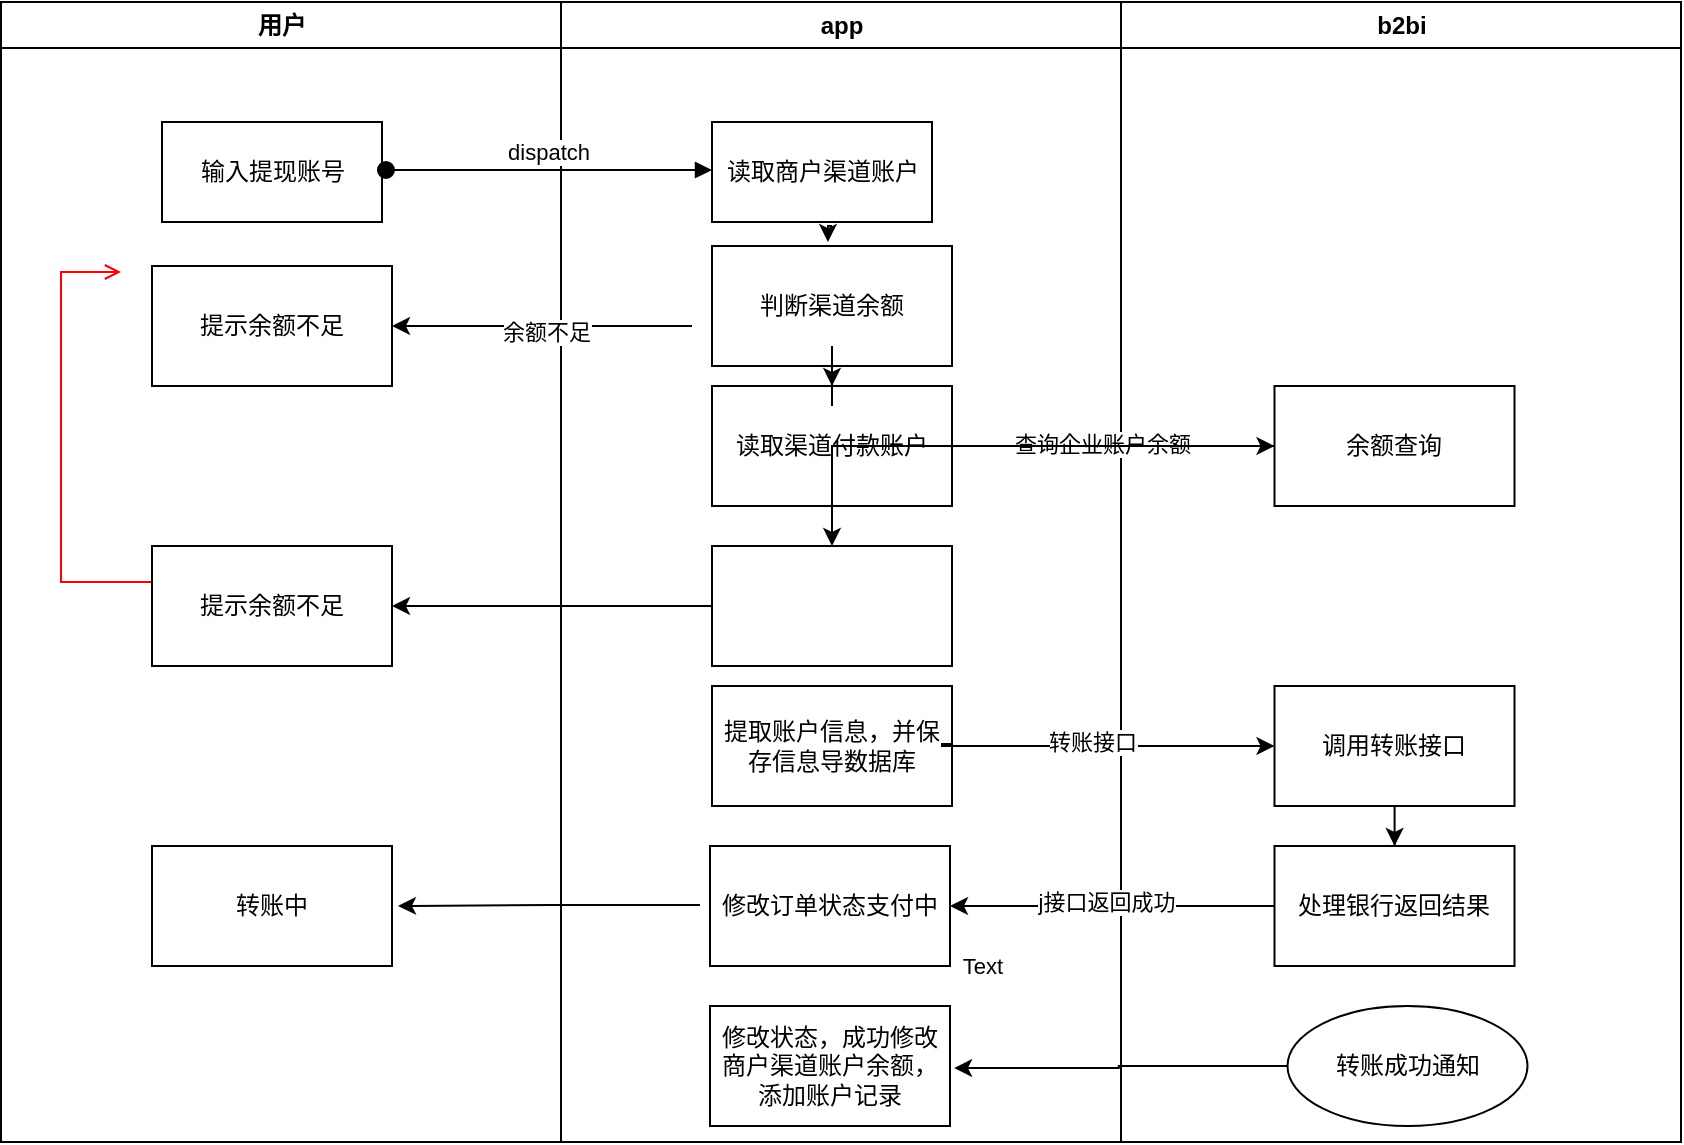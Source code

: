 <mxfile version="20.0.1" type="github">
  <diagram name="Page-1" id="e7e014a7-5840-1c2e-5031-d8a46d1fe8dd">
    <mxGraphModel dx="946" dy="542" grid="1" gridSize="10" guides="1" tooltips="1" connect="1" arrows="1" fold="1" page="1" pageScale="1" pageWidth="1169" pageHeight="826" background="none" math="0" shadow="0">
      <root>
        <mxCell id="0" />
        <mxCell id="1" parent="0" />
        <mxCell id="2" value="用户" style="swimlane;whiteSpace=wrap" parent="1" vertex="1">
          <mxGeometry x="164.5" y="128" width="280" height="570" as="geometry" />
        </mxCell>
        <mxCell id="12" value="" style="edgeStyle=elbowEdgeStyle;elbow=horizontal;strokeColor=#FF0000;endArrow=open;endFill=1;rounded=0" parent="2" source="10" edge="1">
          <mxGeometry width="100" height="100" relative="1" as="geometry">
            <mxPoint x="160" y="290" as="sourcePoint" />
            <mxPoint x="60" y="135" as="targetPoint" />
            <Array as="points">
              <mxPoint x="30" y="250" />
            </Array>
          </mxGeometry>
        </mxCell>
        <mxCell id="ea94kt_kHYcBvmP7wfDY-41" value="输入提现账号" style="html=1;" vertex="1" parent="2">
          <mxGeometry x="80.5" y="60" width="110" height="50" as="geometry" />
        </mxCell>
        <mxCell id="ea94kt_kHYcBvmP7wfDY-47" value="提示余额不足" style="whiteSpace=wrap;html=1;fillColor=rgb(255, 255, 255);strokeColor=rgb(0, 0, 0);fontColor=rgb(0, 0, 0);" vertex="1" parent="2">
          <mxGeometry x="75.5" y="132" width="120" height="60" as="geometry" />
        </mxCell>
        <mxCell id="ea94kt_kHYcBvmP7wfDY-64" value="转账中" style="whiteSpace=wrap;html=1;fillColor=rgb(255, 255, 255);strokeColor=rgb(0, 0, 0);fontColor=rgb(0, 0, 0);" vertex="1" parent="2">
          <mxGeometry x="75.5" y="422" width="120" height="60" as="geometry" />
        </mxCell>
        <mxCell id="ea94kt_kHYcBvmP7wfDY-74" value="提示余额不足" style="whiteSpace=wrap;html=1;fillColor=rgb(255, 255, 255);strokeColor=rgb(0, 0, 0);fontColor=rgb(0, 0, 0);" vertex="1" parent="2">
          <mxGeometry x="75.5" y="272" width="120" height="60" as="geometry" />
        </mxCell>
        <mxCell id="3" value="app" style="swimlane;whiteSpace=wrap" parent="1" vertex="1">
          <mxGeometry x="444.5" y="128" width="280" height="570" as="geometry" />
        </mxCell>
        <mxCell id="ea94kt_kHYcBvmP7wfDY-44" value="读取商户渠道账户" style="html=1;" vertex="1" parent="3">
          <mxGeometry x="75.5" y="60" width="110" height="50" as="geometry" />
        </mxCell>
        <mxCell id="ea94kt_kHYcBvmP7wfDY-45" value="判断渠道余额" style="whiteSpace=wrap;html=1;fillColor=rgb(255, 255, 255);strokeColor=rgb(0, 0, 0);fontColor=rgb(0, 0, 0);" vertex="1" parent="3">
          <mxGeometry x="75.5" y="122" width="120" height="60" as="geometry" />
        </mxCell>
        <mxCell id="ea94kt_kHYcBvmP7wfDY-46" value="" style="edgeStyle=orthogonalEdgeStyle;rounded=0;orthogonalLoop=1;jettySize=auto;html=1;entryX=0.483;entryY=-0.033;entryDx=0;entryDy=0;entryPerimeter=0;" edge="1" parent="3" target="ea94kt_kHYcBvmP7wfDY-45">
          <mxGeometry relative="1" as="geometry">
            <mxPoint x="135.5" y="112" as="sourcePoint" />
          </mxGeometry>
        </mxCell>
        <mxCell id="ea94kt_kHYcBvmP7wfDY-50" value="读取渠道付款账户" style="whiteSpace=wrap;html=1;fillColor=rgb(255, 255, 255);strokeColor=rgb(0, 0, 0);fontColor=rgb(0, 0, 0);" vertex="1" parent="3">
          <mxGeometry x="75.5" y="192" width="120" height="60" as="geometry" />
        </mxCell>
        <mxCell id="ea94kt_kHYcBvmP7wfDY-51" value="" style="edgeStyle=orthogonalEdgeStyle;rounded=0;orthogonalLoop=1;jettySize=auto;html=1;" edge="1" parent="3" source="ea94kt_kHYcBvmP7wfDY-45" target="ea94kt_kHYcBvmP7wfDY-50">
          <mxGeometry relative="1" as="geometry" />
        </mxCell>
        <mxCell id="ea94kt_kHYcBvmP7wfDY-52" value="提取账户信息，并保存信息导数据库" style="whiteSpace=wrap;html=1;fillColor=rgb(255, 255, 255);strokeColor=rgb(0, 0, 0);fontColor=rgb(0, 0, 0);" vertex="1" parent="3">
          <mxGeometry x="75.5" y="342" width="120" height="60" as="geometry" />
        </mxCell>
        <mxCell id="ea94kt_kHYcBvmP7wfDY-59" value="修改订单状态支付中" style="whiteSpace=wrap;html=1;fillColor=rgb(255, 255, 255);strokeColor=rgb(0, 0, 0);fontColor=rgb(0, 0, 0);" vertex="1" parent="3">
          <mxGeometry x="74.5" y="422" width="120" height="60" as="geometry" />
        </mxCell>
        <mxCell id="ea94kt_kHYcBvmP7wfDY-67" value="修改状态，成功修改商户渠道账户余额，添加账户记录" style="whiteSpace=wrap;html=1;fillColor=rgb(255, 255, 255);strokeColor=rgb(0, 0, 0);fontColor=rgb(0, 0, 0);" vertex="1" parent="3">
          <mxGeometry x="74.5" y="502" width="120" height="60" as="geometry" />
        </mxCell>
        <mxCell id="ea94kt_kHYcBvmP7wfDY-72" value="" style="whiteSpace=wrap;html=1;fillColor=rgb(255, 255, 255);strokeColor=rgb(0, 0, 0);fontColor=rgb(0, 0, 0);" vertex="1" parent="3">
          <mxGeometry x="75.5" y="272" width="120" height="60" as="geometry" />
        </mxCell>
        <mxCell id="4" value="b2bi" style="swimlane;whiteSpace=wrap" parent="1" vertex="1">
          <mxGeometry x="724.5" y="128" width="280" height="570" as="geometry" />
        </mxCell>
        <mxCell id="ea94kt_kHYcBvmP7wfDY-54" value="调用转账接口" style="whiteSpace=wrap;html=1;fillColor=rgb(255, 255, 255);strokeColor=rgb(0, 0, 0);fontColor=rgb(0, 0, 0);" vertex="1" parent="4">
          <mxGeometry x="76.75" y="342" width="120" height="60" as="geometry" />
        </mxCell>
        <mxCell id="ea94kt_kHYcBvmP7wfDY-57" value="处理银行返回结果" style="whiteSpace=wrap;html=1;fillColor=rgb(255, 255, 255);strokeColor=rgb(0, 0, 0);fontColor=rgb(0, 0, 0);" vertex="1" parent="4">
          <mxGeometry x="76.75" y="422" width="120" height="60" as="geometry" />
        </mxCell>
        <mxCell id="ea94kt_kHYcBvmP7wfDY-58" value="" style="edgeStyle=orthogonalEdgeStyle;rounded=0;orthogonalLoop=1;jettySize=auto;html=1;" edge="1" parent="4" source="ea94kt_kHYcBvmP7wfDY-54" target="ea94kt_kHYcBvmP7wfDY-57">
          <mxGeometry relative="1" as="geometry" />
        </mxCell>
        <mxCell id="ea94kt_kHYcBvmP7wfDY-69" value="余额查询" style="whiteSpace=wrap;html=1;fillColor=rgb(255, 255, 255);strokeColor=rgb(0, 0, 0);fontColor=rgb(0, 0, 0);" vertex="1" parent="4">
          <mxGeometry x="76.75" y="192" width="120" height="60" as="geometry" />
        </mxCell>
        <mxCell id="ea94kt_kHYcBvmP7wfDY-43" value="dispatch" style="html=1;verticalAlign=bottom;startArrow=oval;startFill=1;endArrow=block;startSize=8;rounded=0;exitX=1.018;exitY=0.48;exitDx=0;exitDy=0;exitPerimeter=0;" edge="1" parent="1" source="ea94kt_kHYcBvmP7wfDY-41">
          <mxGeometry width="60" relative="1" as="geometry">
            <mxPoint x="570" y="230" as="sourcePoint" />
            <mxPoint x="520" y="212" as="targetPoint" />
          </mxGeometry>
        </mxCell>
        <mxCell id="ea94kt_kHYcBvmP7wfDY-48" value="" style="edgeStyle=orthogonalEdgeStyle;rounded=0;orthogonalLoop=1;jettySize=auto;html=1;" edge="1" parent="1">
          <mxGeometry relative="1" as="geometry">
            <mxPoint x="510" y="290" as="sourcePoint" />
            <mxPoint x="360" y="290" as="targetPoint" />
          </mxGeometry>
        </mxCell>
        <mxCell id="ea94kt_kHYcBvmP7wfDY-49" value="余额不足" style="edgeLabel;html=1;align=center;verticalAlign=middle;resizable=0;points=[];" vertex="1" connectable="0" parent="ea94kt_kHYcBvmP7wfDY-48">
          <mxGeometry x="-0.027" y="3" relative="1" as="geometry">
            <mxPoint as="offset" />
          </mxGeometry>
        </mxCell>
        <mxCell id="ea94kt_kHYcBvmP7wfDY-55" value="" style="edgeStyle=orthogonalEdgeStyle;rounded=0;orthogonalLoop=1;jettySize=auto;html=1;exitX=1;exitY=0.483;exitDx=0;exitDy=0;exitPerimeter=0;" edge="1" parent="1" source="ea94kt_kHYcBvmP7wfDY-52" target="ea94kt_kHYcBvmP7wfDY-54">
          <mxGeometry relative="1" as="geometry">
            <mxPoint x="575" y="430" as="sourcePoint" />
            <mxPoint x="800" y="460" as="targetPoint" />
            <Array as="points">
              <mxPoint x="635" y="499" />
              <mxPoint x="635" y="500" />
            </Array>
          </mxGeometry>
        </mxCell>
        <mxCell id="ea94kt_kHYcBvmP7wfDY-56" value="转账接口" style="edgeLabel;html=1;align=center;verticalAlign=middle;resizable=0;points=[];" vertex="1" connectable="0" parent="ea94kt_kHYcBvmP7wfDY-55">
          <mxGeometry x="-0.067" y="2" relative="1" as="geometry">
            <mxPoint as="offset" />
          </mxGeometry>
        </mxCell>
        <mxCell id="ea94kt_kHYcBvmP7wfDY-60" value="" style="edgeStyle=orthogonalEdgeStyle;rounded=0;orthogonalLoop=1;jettySize=auto;html=1;" edge="1" parent="1" source="ea94kt_kHYcBvmP7wfDY-57" target="ea94kt_kHYcBvmP7wfDY-59">
          <mxGeometry relative="1" as="geometry">
            <mxPoint x="640" y="550" as="targetPoint" />
          </mxGeometry>
        </mxCell>
        <mxCell id="ea94kt_kHYcBvmP7wfDY-61" value="Text" style="edgeLabel;html=1;align=center;verticalAlign=middle;resizable=0;points=[];" vertex="1" connectable="0" parent="ea94kt_kHYcBvmP7wfDY-60">
          <mxGeometry x="0.796" relative="1" as="geometry">
            <mxPoint x="-1" y="30" as="offset" />
          </mxGeometry>
        </mxCell>
        <mxCell id="ea94kt_kHYcBvmP7wfDY-62" value="j接口返回成功" style="edgeLabel;html=1;align=center;verticalAlign=middle;resizable=0;points=[];" vertex="1" connectable="0" parent="ea94kt_kHYcBvmP7wfDY-60">
          <mxGeometry x="0.044" y="-2" relative="1" as="geometry">
            <mxPoint as="offset" />
          </mxGeometry>
        </mxCell>
        <mxCell id="ea94kt_kHYcBvmP7wfDY-65" value="" style="edgeStyle=orthogonalEdgeStyle;rounded=0;orthogonalLoop=1;jettySize=auto;html=1;exitX=-0.042;exitY=0.492;exitDx=0;exitDy=0;exitPerimeter=0;entryX=1.025;entryY=0.5;entryDx=0;entryDy=0;entryPerimeter=0;" edge="1" parent="1" source="ea94kt_kHYcBvmP7wfDY-59" target="ea94kt_kHYcBvmP7wfDY-64">
          <mxGeometry relative="1" as="geometry">
            <mxPoint x="370" y="550" as="targetPoint" />
          </mxGeometry>
        </mxCell>
        <mxCell id="ea94kt_kHYcBvmP7wfDY-68" value="" style="edgeStyle=orthogonalEdgeStyle;rounded=0;orthogonalLoop=1;jettySize=auto;html=1;entryX=1.017;entryY=0.517;entryDx=0;entryDy=0;entryPerimeter=0;" edge="1" parent="1" source="ea94kt_kHYcBvmP7wfDY-66" target="ea94kt_kHYcBvmP7wfDY-67">
          <mxGeometry relative="1" as="geometry">
            <mxPoint x="650" y="630" as="targetPoint" />
          </mxGeometry>
        </mxCell>
        <mxCell id="ea94kt_kHYcBvmP7wfDY-66" value="转账成功通知" style="ellipse;whiteSpace=wrap;html=1;" vertex="1" parent="1">
          <mxGeometry x="807.75" y="630" width="120" height="60" as="geometry" />
        </mxCell>
        <mxCell id="ea94kt_kHYcBvmP7wfDY-70" value="" style="edgeStyle=orthogonalEdgeStyle;rounded=0;orthogonalLoop=1;jettySize=auto;html=1;" edge="1" parent="1" source="ea94kt_kHYcBvmP7wfDY-50" target="ea94kt_kHYcBvmP7wfDY-69">
          <mxGeometry relative="1" as="geometry" />
        </mxCell>
        <mxCell id="ea94kt_kHYcBvmP7wfDY-71" value="查询企业账户余额" style="edgeLabel;html=1;align=center;verticalAlign=middle;resizable=0;points=[];" vertex="1" connectable="0" parent="ea94kt_kHYcBvmP7wfDY-70">
          <mxGeometry x="-0.076" y="1" relative="1" as="geometry">
            <mxPoint as="offset" />
          </mxGeometry>
        </mxCell>
        <mxCell id="ea94kt_kHYcBvmP7wfDY-73" value="" style="edgeStyle=orthogonalEdgeStyle;rounded=0;orthogonalLoop=1;jettySize=auto;html=1;" edge="1" parent="1" source="ea94kt_kHYcBvmP7wfDY-69" target="ea94kt_kHYcBvmP7wfDY-72">
          <mxGeometry relative="1" as="geometry" />
        </mxCell>
        <mxCell id="ea94kt_kHYcBvmP7wfDY-75" value="" style="edgeStyle=orthogonalEdgeStyle;rounded=0;orthogonalLoop=1;jettySize=auto;html=1;" edge="1" parent="1" source="ea94kt_kHYcBvmP7wfDY-72" target="ea94kt_kHYcBvmP7wfDY-74">
          <mxGeometry relative="1" as="geometry">
            <Array as="points">
              <mxPoint x="340" y="420" />
              <mxPoint x="340" y="420" />
            </Array>
          </mxGeometry>
        </mxCell>
      </root>
    </mxGraphModel>
  </diagram>
</mxfile>
